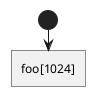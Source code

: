 {
  "sha1": "3pg5bre67lrty9v0fp9gt3i5v0qei47",
  "insertion": {
    "when": "2024-05-30T20:48:20.318Z",
    "user": "plantuml@gmail.com"
  }
}
@startuml
start
:foo[1024];<<task>>
@enduml
